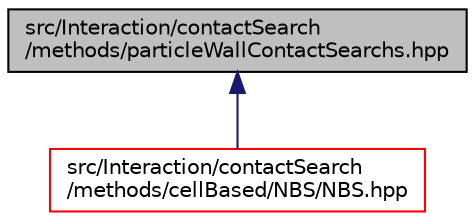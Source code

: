 digraph "src/Interaction/contactSearch/methods/particleWallContactSearchs.hpp"
{
 // LATEX_PDF_SIZE
  edge [fontname="Helvetica",fontsize="10",labelfontname="Helvetica",labelfontsize="10"];
  node [fontname="Helvetica",fontsize="10",shape=record];
  Node1 [label="src/Interaction/contactSearch\l/methods/particleWallContactSearchs.hpp",height=0.2,width=0.4,color="black", fillcolor="grey75", style="filled", fontcolor="black",tooltip=" "];
  Node1 -> Node2 [dir="back",color="midnightblue",fontsize="10",style="solid",fontname="Helvetica"];
  Node2 [label="src/Interaction/contactSearch\l/methods/cellBased/NBS/NBS.hpp",height=0.2,width=0.4,color="red", fillcolor="white", style="filled",URL="$NBS_8hpp.html",tooltip=" "];
}
